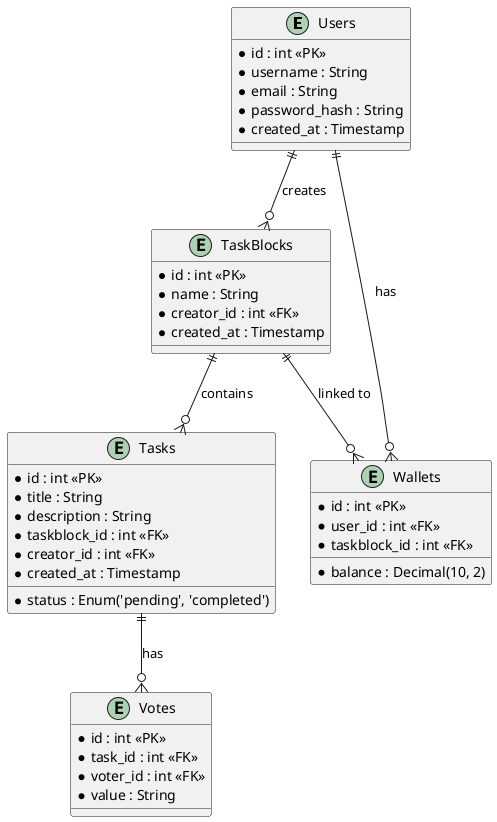@startuml
entity Users {
    * id : int <<PK>>
    * username : String
    * email : String
    * password_hash : String
    * created_at : Timestamp
}

entity TaskBlocks {
    * id : int <<PK>>
    * name : String
    * creator_id : int <<FK>>
    * created_at : Timestamp
}

entity Tasks {
    * id : int <<PK>>
    * title : String
    * description : String
    * status : Enum('pending', 'completed')
    * taskblock_id : int <<FK>>
    * creator_id : int <<FK>>
    * created_at : Timestamp
}

entity Wallets {
    * id : int <<PK>>
    * user_id : int <<FK>>
    * taskblock_id : int <<FK>>
    * balance : Decimal(10, 2)
}

entity Votes {
    * id : int <<PK>>
    * task_id : int <<FK>>
    * voter_id : int <<FK>>
    * value : String
}

Users ||--o{ TaskBlocks : "creates"
TaskBlocks ||--o{ Tasks : "contains"
Users ||--o{ Wallets : "has"
TaskBlocks ||--o{ Wallets : "linked to"
Tasks ||--o{ Votes : "has"
@enduml

